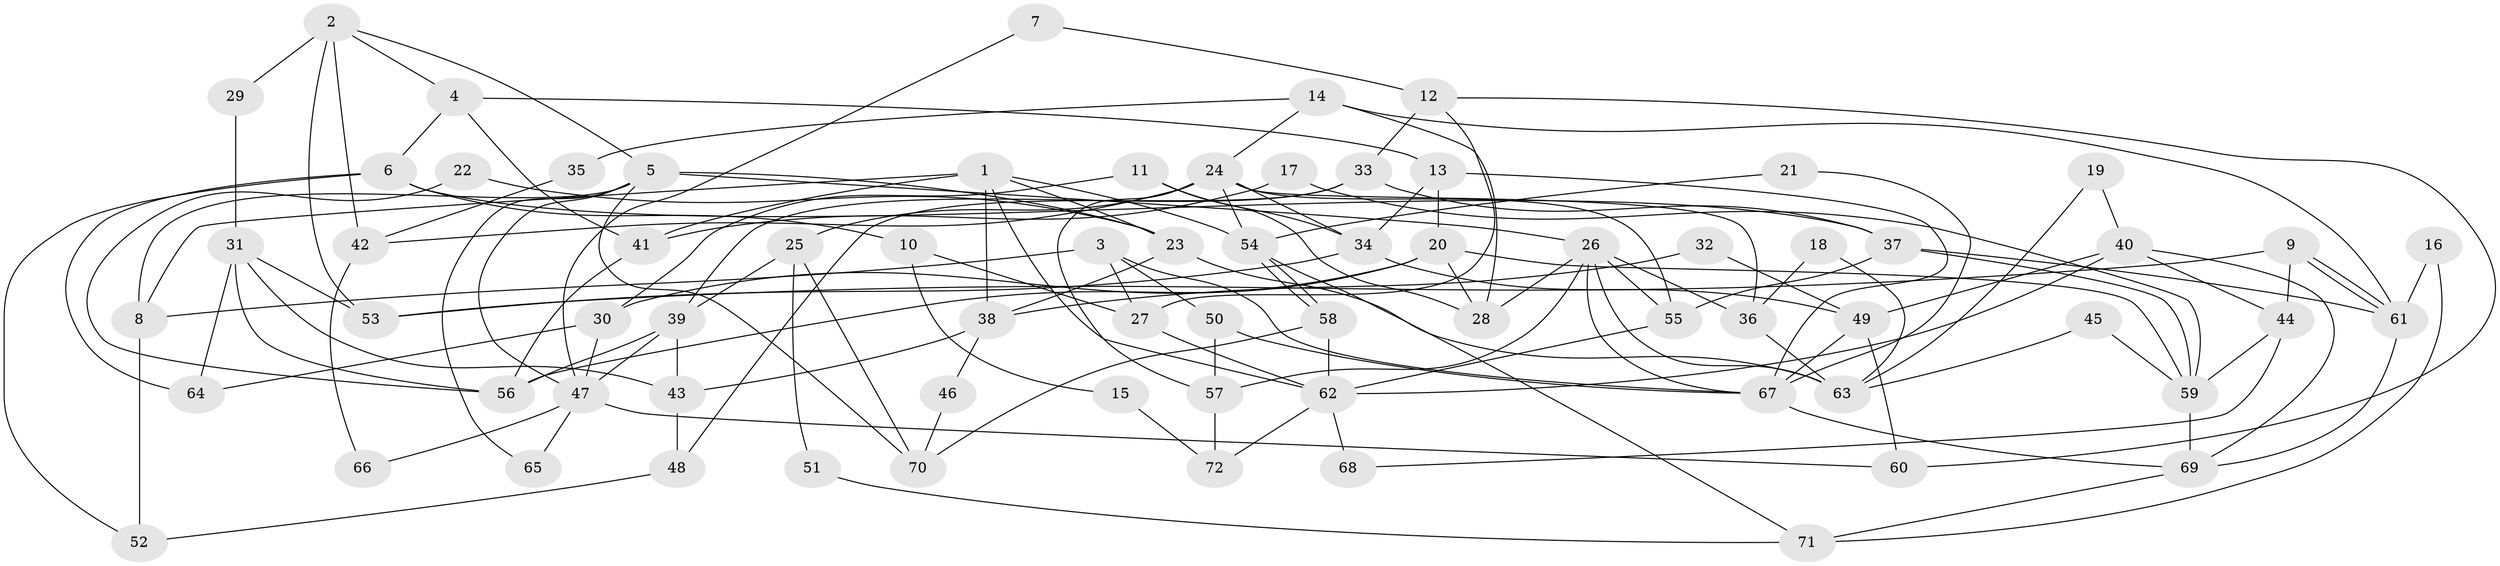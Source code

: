 // coarse degree distribution, {7: 0.11538461538461539, 4: 0.28846153846153844, 6: 0.057692307692307696, 9: 0.038461538461538464, 2: 0.23076923076923078, 5: 0.15384615384615385, 8: 0.038461538461538464, 3: 0.07692307692307693}
// Generated by graph-tools (version 1.1) at 2025/51/03/04/25 22:51:09]
// undirected, 72 vertices, 144 edges
graph export_dot {
  node [color=gray90,style=filled];
  1;
  2;
  3;
  4;
  5;
  6;
  7;
  8;
  9;
  10;
  11;
  12;
  13;
  14;
  15;
  16;
  17;
  18;
  19;
  20;
  21;
  22;
  23;
  24;
  25;
  26;
  27;
  28;
  29;
  30;
  31;
  32;
  33;
  34;
  35;
  36;
  37;
  38;
  39;
  40;
  41;
  42;
  43;
  44;
  45;
  46;
  47;
  48;
  49;
  50;
  51;
  52;
  53;
  54;
  55;
  56;
  57;
  58;
  59;
  60;
  61;
  62;
  63;
  64;
  65;
  66;
  67;
  68;
  69;
  70;
  71;
  72;
  1 -- 62;
  1 -- 54;
  1 -- 8;
  1 -- 23;
  1 -- 38;
  1 -- 41;
  2 -- 4;
  2 -- 5;
  2 -- 29;
  2 -- 42;
  2 -- 53;
  3 -- 50;
  3 -- 67;
  3 -- 8;
  3 -- 27;
  4 -- 13;
  4 -- 41;
  4 -- 6;
  5 -- 23;
  5 -- 8;
  5 -- 26;
  5 -- 47;
  5 -- 65;
  5 -- 70;
  6 -- 37;
  6 -- 10;
  6 -- 52;
  6 -- 64;
  7 -- 12;
  7 -- 47;
  8 -- 52;
  9 -- 61;
  9 -- 61;
  9 -- 44;
  9 -- 53;
  10 -- 27;
  10 -- 15;
  11 -- 30;
  11 -- 28;
  11 -- 34;
  12 -- 27;
  12 -- 33;
  12 -- 60;
  13 -- 34;
  13 -- 20;
  13 -- 67;
  14 -- 28;
  14 -- 24;
  14 -- 35;
  14 -- 61;
  15 -- 72;
  16 -- 61;
  16 -- 71;
  17 -- 59;
  17 -- 41;
  18 -- 36;
  18 -- 63;
  19 -- 40;
  19 -- 63;
  20 -- 59;
  20 -- 30;
  20 -- 28;
  20 -- 56;
  21 -- 54;
  21 -- 67;
  22 -- 56;
  22 -- 23;
  23 -- 63;
  23 -- 38;
  24 -- 34;
  24 -- 55;
  24 -- 25;
  24 -- 36;
  24 -- 42;
  24 -- 54;
  24 -- 57;
  25 -- 39;
  25 -- 51;
  25 -- 70;
  26 -- 67;
  26 -- 28;
  26 -- 36;
  26 -- 55;
  26 -- 57;
  26 -- 63;
  27 -- 62;
  29 -- 31;
  30 -- 64;
  30 -- 47;
  31 -- 53;
  31 -- 56;
  31 -- 43;
  31 -- 64;
  32 -- 49;
  32 -- 38;
  33 -- 39;
  33 -- 48;
  33 -- 37;
  34 -- 53;
  34 -- 49;
  35 -- 42;
  36 -- 63;
  37 -- 61;
  37 -- 55;
  37 -- 59;
  38 -- 43;
  38 -- 46;
  39 -- 47;
  39 -- 43;
  39 -- 56;
  40 -- 69;
  40 -- 62;
  40 -- 44;
  40 -- 49;
  41 -- 56;
  42 -- 66;
  43 -- 48;
  44 -- 59;
  44 -- 68;
  45 -- 63;
  45 -- 59;
  46 -- 70;
  47 -- 60;
  47 -- 65;
  47 -- 66;
  48 -- 52;
  49 -- 60;
  49 -- 67;
  50 -- 67;
  50 -- 57;
  51 -- 71;
  54 -- 58;
  54 -- 58;
  54 -- 71;
  55 -- 62;
  57 -- 72;
  58 -- 70;
  58 -- 62;
  59 -- 69;
  61 -- 69;
  62 -- 68;
  62 -- 72;
  67 -- 69;
  69 -- 71;
}
